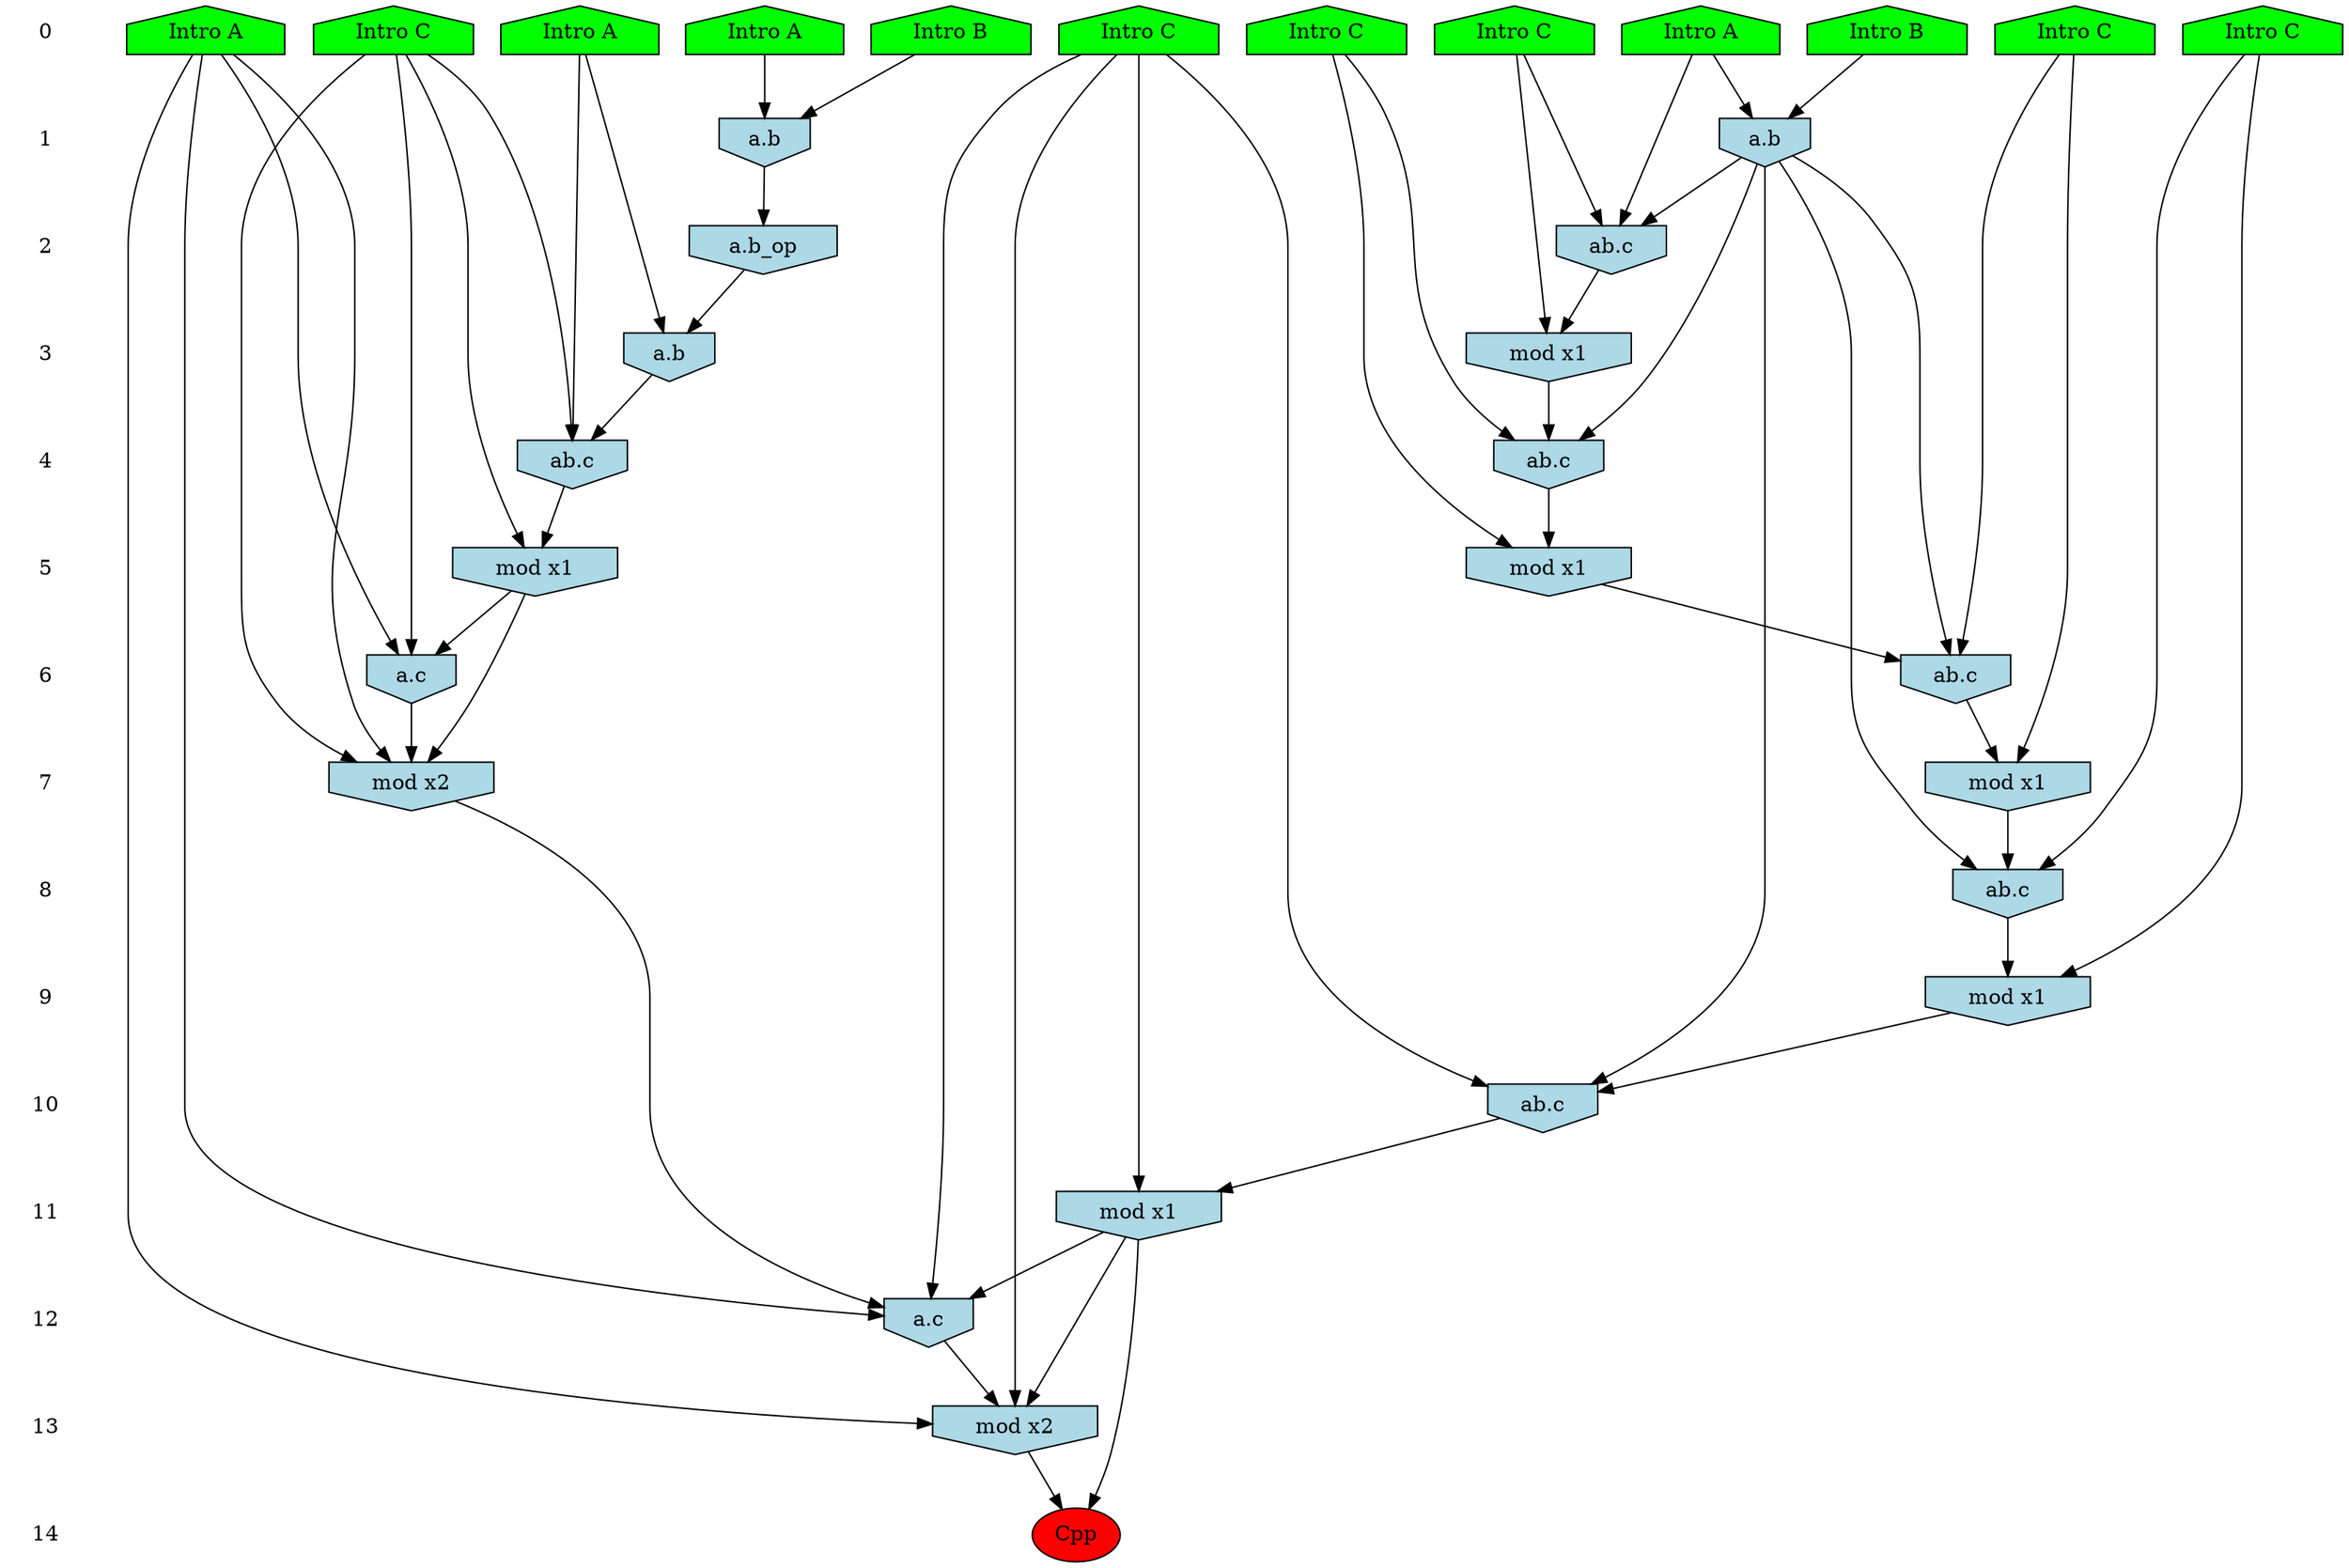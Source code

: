 /* Compression of 1 causal flows obtained in average at 1.222879E+01 t.u */
/* Compressed causal flows were: [1813] */
digraph G{
 ranksep=.5 ; 
{ rank = same ; "0" [shape=plaintext] ; node_1 [label ="Intro A", shape=house, style=filled, fillcolor=green] ;
node_2 [label ="Intro B", shape=house, style=filled, fillcolor=green] ;
node_3 [label ="Intro B", shape=house, style=filled, fillcolor=green] ;
node_4 [label ="Intro A", shape=house, style=filled, fillcolor=green] ;
node_5 [label ="Intro A", shape=house, style=filled, fillcolor=green] ;
node_6 [label ="Intro A", shape=house, style=filled, fillcolor=green] ;
node_7 [label ="Intro C", shape=house, style=filled, fillcolor=green] ;
node_8 [label ="Intro C", shape=house, style=filled, fillcolor=green] ;
node_9 [label ="Intro C", shape=house, style=filled, fillcolor=green] ;
node_10 [label ="Intro C", shape=house, style=filled, fillcolor=green] ;
node_11 [label ="Intro C", shape=house, style=filled, fillcolor=green] ;
node_12 [label ="Intro C", shape=house, style=filled, fillcolor=green] ;
}
{ rank = same ; "1" [shape=plaintext] ; node_13 [label="a.b", shape=invhouse, style=filled, fillcolor = lightblue] ;
node_14 [label="a.b", shape=invhouse, style=filled, fillcolor = lightblue] ;
}
{ rank = same ; "2" [shape=plaintext] ; node_15 [label="ab.c", shape=invhouse, style=filled, fillcolor = lightblue] ;
node_21 [label="a.b_op", shape=invhouse, style=filled, fillcolor = lightblue] ;
}
{ rank = same ; "3" [shape=plaintext] ; node_16 [label="mod x1", shape=invhouse, style=filled, fillcolor = lightblue] ;
node_26 [label="a.b", shape=invhouse, style=filled, fillcolor = lightblue] ;
}
{ rank = same ; "4" [shape=plaintext] ; node_17 [label="ab.c", shape=invhouse, style=filled, fillcolor = lightblue] ;
node_27 [label="ab.c", shape=invhouse, style=filled, fillcolor = lightblue] ;
}
{ rank = same ; "5" [shape=plaintext] ; node_18 [label="mod x1", shape=invhouse, style=filled, fillcolor = lightblue] ;
node_28 [label="mod x1", shape=invhouse, style=filled, fillcolor = lightblue] ;
}
{ rank = same ; "6" [shape=plaintext] ; node_19 [label="ab.c", shape=invhouse, style=filled, fillcolor = lightblue] ;
node_29 [label="a.c", shape=invhouse, style=filled, fillcolor = lightblue] ;
}
{ rank = same ; "7" [shape=plaintext] ; node_20 [label="mod x1", shape=invhouse, style=filled, fillcolor = lightblue] ;
node_30 [label="mod x2", shape=invhouse, style=filled, fillcolor = lightblue] ;
}
{ rank = same ; "8" [shape=plaintext] ; node_22 [label="ab.c", shape=invhouse, style=filled, fillcolor = lightblue] ;
}
{ rank = same ; "9" [shape=plaintext] ; node_23 [label="mod x1", shape=invhouse, style=filled, fillcolor = lightblue] ;
}
{ rank = same ; "10" [shape=plaintext] ; node_24 [label="ab.c", shape=invhouse, style=filled, fillcolor = lightblue] ;
}
{ rank = same ; "11" [shape=plaintext] ; node_25 [label="mod x1", shape=invhouse, style=filled, fillcolor = lightblue] ;
}
{ rank = same ; "12" [shape=plaintext] ; node_31 [label="a.c", shape=invhouse, style=filled, fillcolor = lightblue] ;
}
{ rank = same ; "13" [shape=plaintext] ; node_32 [label="mod x2", shape=invhouse, style=filled, fillcolor = lightblue] ;
}
{ rank = same ; "14" [shape=plaintext] ; node_33 [label ="Cpp", style=filled, fillcolor=red] ;
}
"0" -> "1" [style="invis"]; 
"1" -> "2" [style="invis"]; 
"2" -> "3" [style="invis"]; 
"3" -> "4" [style="invis"]; 
"4" -> "5" [style="invis"]; 
"5" -> "6" [style="invis"]; 
"6" -> "7" [style="invis"]; 
"7" -> "8" [style="invis"]; 
"8" -> "9" [style="invis"]; 
"9" -> "10" [style="invis"]; 
"10" -> "11" [style="invis"]; 
"11" -> "12" [style="invis"]; 
"12" -> "13" [style="invis"]; 
"13" -> "14" [style="invis"]; 
node_3 -> node_13
node_4 -> node_13
node_2 -> node_14
node_6 -> node_14
node_4 -> node_15
node_8 -> node_15
node_13 -> node_15
node_8 -> node_16
node_15 -> node_16
node_11 -> node_17
node_13 -> node_17
node_16 -> node_17
node_11 -> node_18
node_17 -> node_18
node_7 -> node_19
node_13 -> node_19
node_18 -> node_19
node_7 -> node_20
node_19 -> node_20
node_14 -> node_21
node_10 -> node_22
node_13 -> node_22
node_20 -> node_22
node_10 -> node_23
node_22 -> node_23
node_12 -> node_24
node_13 -> node_24
node_23 -> node_24
node_12 -> node_25
node_24 -> node_25
node_1 -> node_26
node_21 -> node_26
node_1 -> node_27
node_9 -> node_27
node_26 -> node_27
node_9 -> node_28
node_27 -> node_28
node_5 -> node_29
node_9 -> node_29
node_28 -> node_29
node_5 -> node_30
node_9 -> node_30
node_28 -> node_30
node_29 -> node_30
node_5 -> node_31
node_12 -> node_31
node_25 -> node_31
node_30 -> node_31
node_5 -> node_32
node_12 -> node_32
node_25 -> node_32
node_31 -> node_32
node_25 -> node_33
node_32 -> node_33
}
/*
 Dot generation time: 0.000182
*/